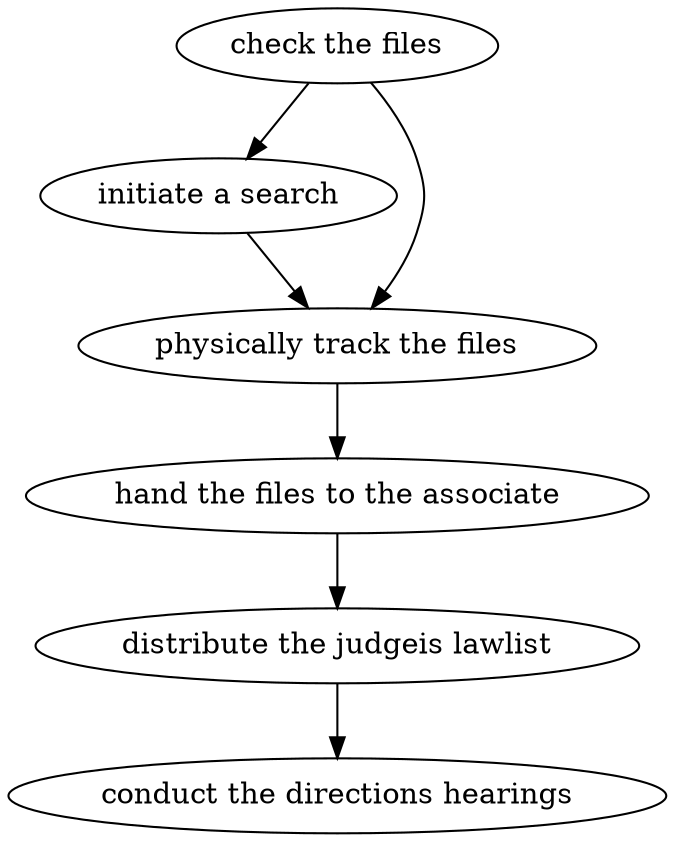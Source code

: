 strict digraph "doc-3.2" {
	graph [name="doc-3.2"];
	"check the files"	[attrs="{'type': 'Activity', 'label': 'check the files'}"];
	"initiate a search"	[attrs="{'type': 'Activity', 'label': 'initiate a search'}"];
	"check the files" -> "initiate a search"	[attrs="{'type': 'flow', 'label': 'flow'}"];
	"physically track the files"	[attrs="{'type': 'Activity', 'label': 'physically track the files'}"];
	"check the files" -> "physically track the files"	[attrs="{'type': 'flow', 'label': 'flow'}"];
	"initiate a search" -> "physically track the files"	[attrs="{'type': 'flow', 'label': 'flow'}"];
	"hand the files to the associate"	[attrs="{'type': 'Activity', 'label': 'hand the files to the associate'}"];
	"physically track the files" -> "hand the files to the associate"	[attrs="{'type': 'flow', 'label': 'flow'}"];
	"distribute the judgeis lawlist"	[attrs="{'type': 'Activity', 'label': 'distribute the judgeis lawlist'}"];
	"hand the files to the associate" -> "distribute the judgeis lawlist"	[attrs="{'type': 'flow', 'label': 'flow'}"];
	"conduct the directions hearings"	[attrs="{'type': 'Activity', 'label': 'conduct the directions hearings'}"];
	"distribute the judgeis lawlist" -> "conduct the directions hearings"	[attrs="{'type': 'flow', 'label': 'flow'}"];
}
